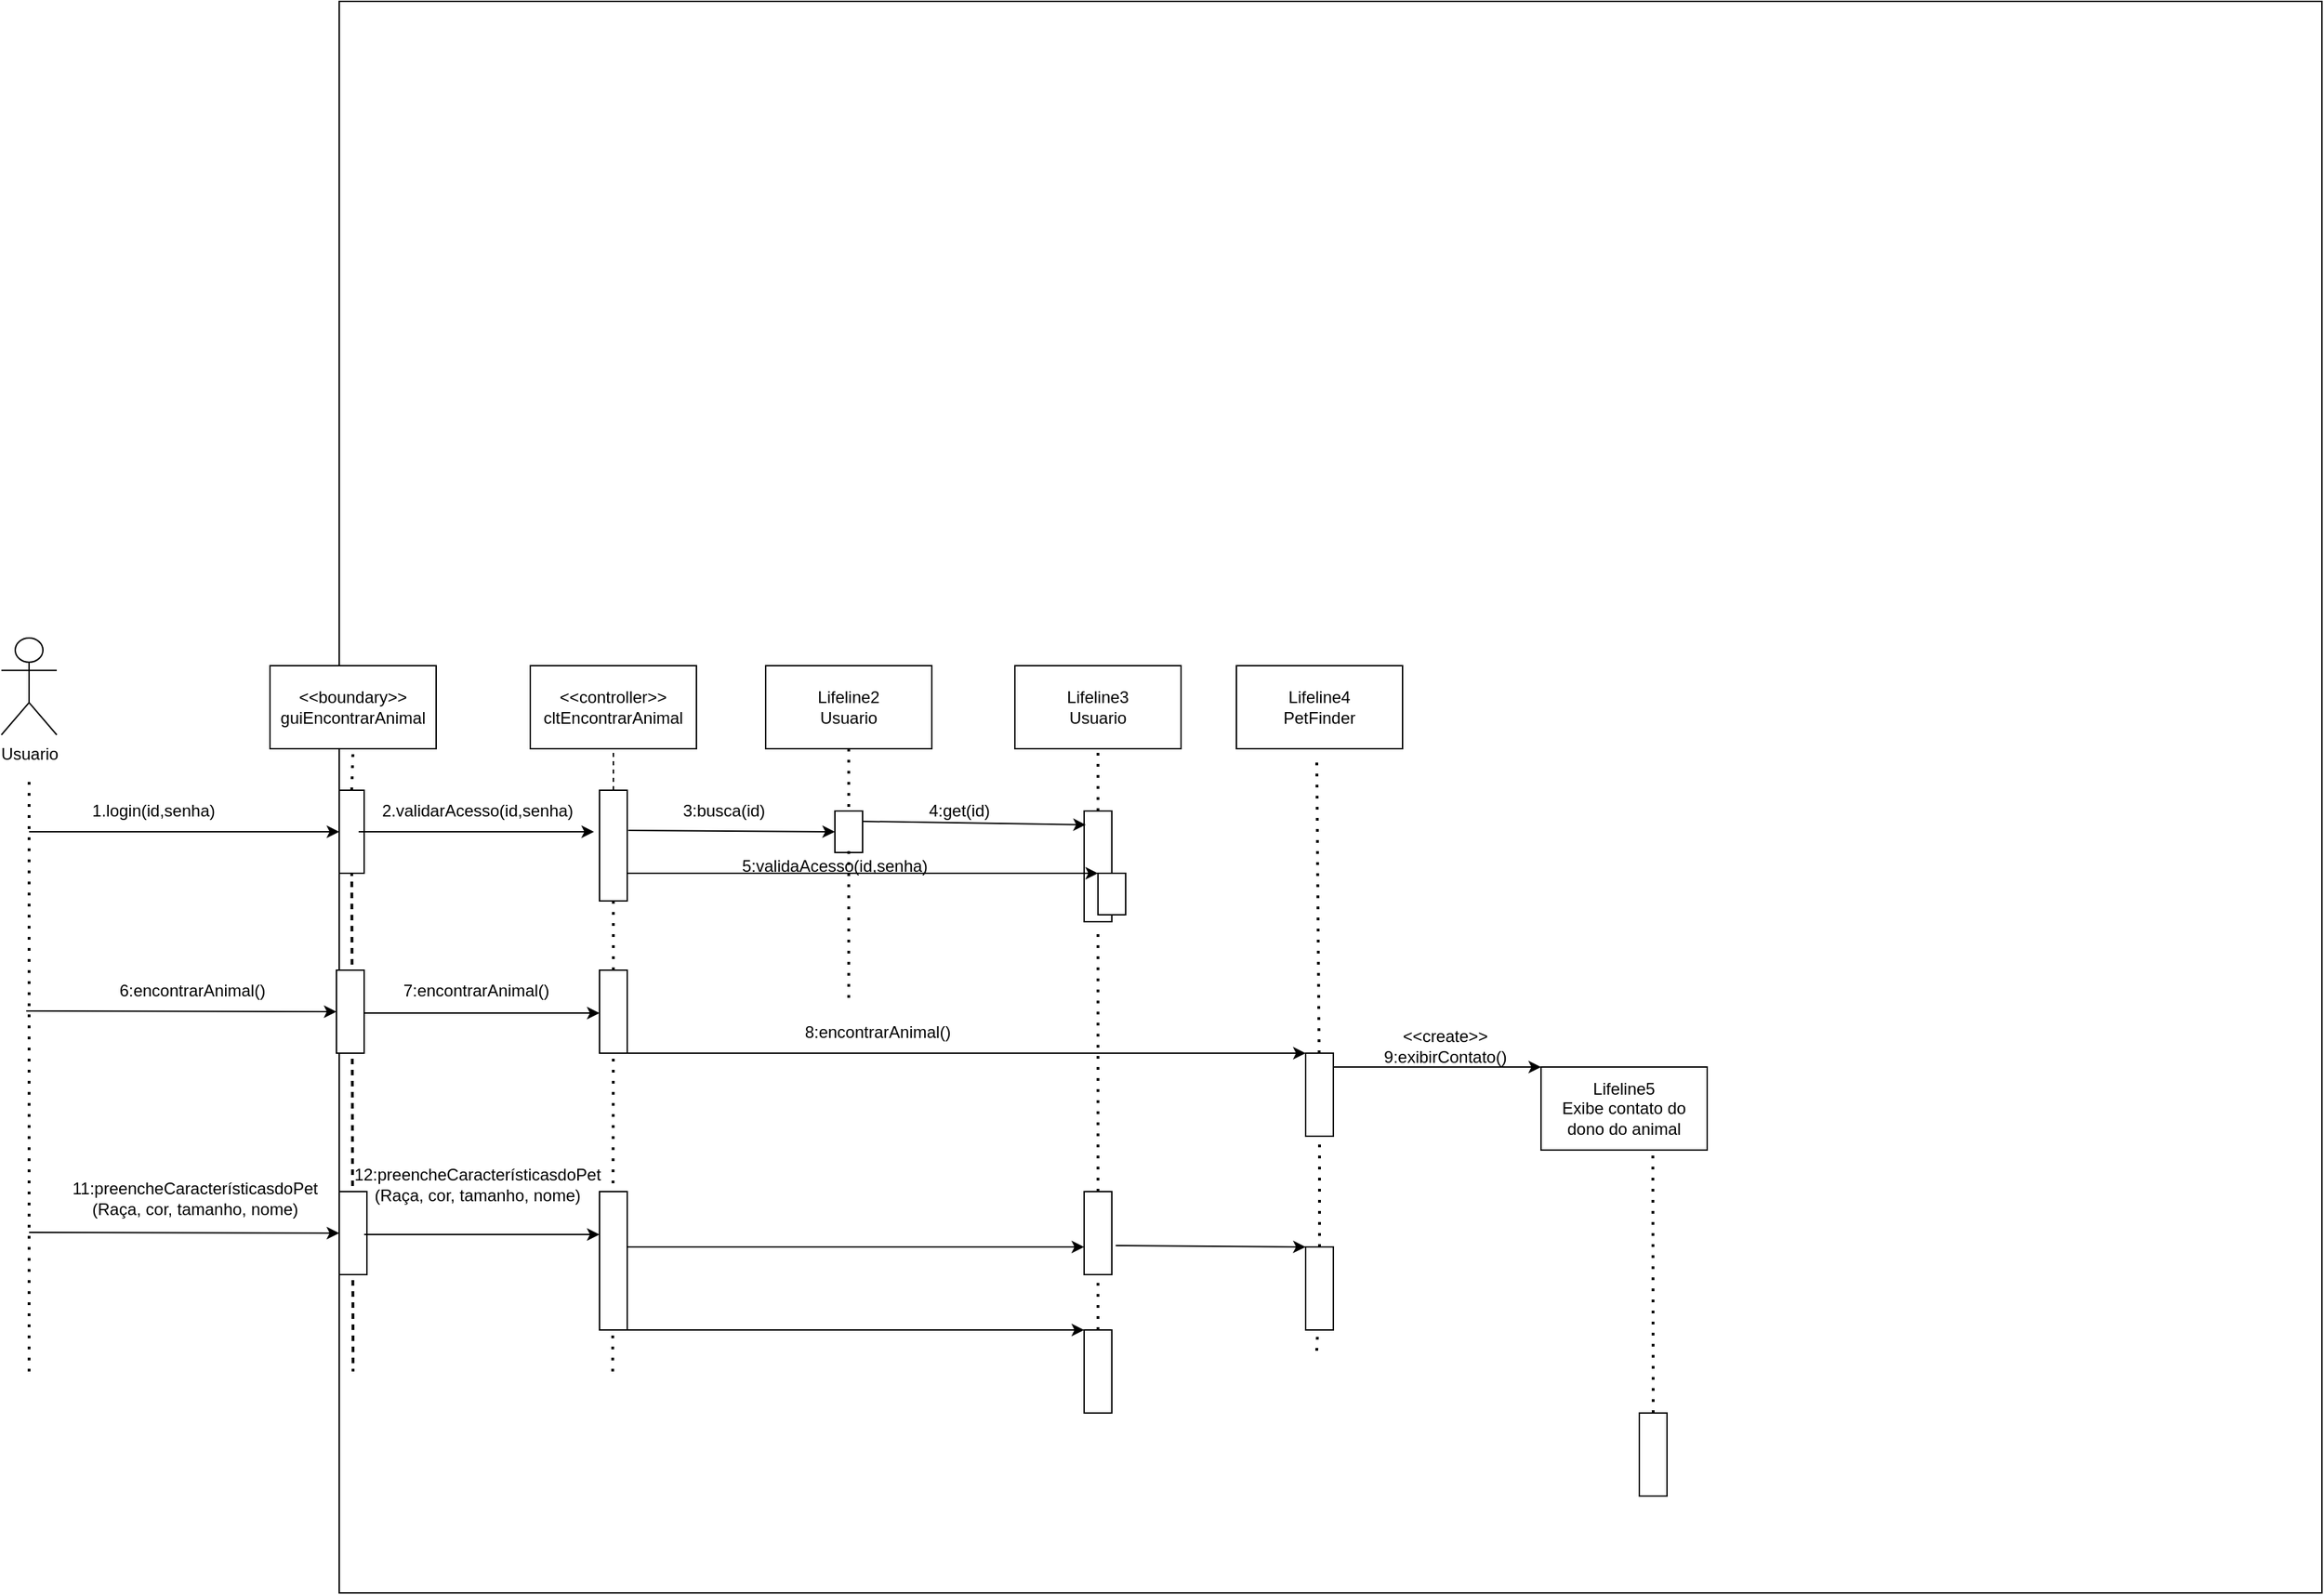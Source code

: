 <mxfile version="22.1.0" type="github">
  <diagram name="Página-1" id="JvSVwGAG51SrDOfE1N3L">
    <mxGraphModel dx="1050" dy="1766" grid="1" gridSize="10" guides="1" tooltips="1" connect="1" arrows="1" fold="1" page="1" pageScale="1" pageWidth="827" pageHeight="1169" math="0" shadow="0">
      <root>
        <mxCell id="0" />
        <mxCell id="1" parent="0" />
        <mxCell id="2Xti_XCpb2HMnOfIH6zd-1" value="" style="rounded=0;whiteSpace=wrap;html=1;" parent="1" vertex="1">
          <mxGeometry x="282" y="-380" width="1432" height="1150" as="geometry" />
        </mxCell>
        <mxCell id="2Xti_XCpb2HMnOfIH6zd-2" value="Usuario" style="shape=umlActor;verticalLabelPosition=bottom;verticalAlign=top;html=1;outlineConnect=0;" parent="1" vertex="1">
          <mxGeometry x="38" y="80" width="40" height="70" as="geometry" />
        </mxCell>
        <mxCell id="2Xti_XCpb2HMnOfIH6zd-3" value="&amp;lt;&amp;lt;boundary&amp;gt;&amp;gt;&lt;br&gt;guiEncontrarAnimal" style="rounded=0;whiteSpace=wrap;html=1;" parent="1" vertex="1">
          <mxGeometry x="232" y="100" width="120" height="60" as="geometry" />
        </mxCell>
        <mxCell id="2Xti_XCpb2HMnOfIH6zd-4" value="" style="endArrow=none;dashed=1;html=1;dashPattern=1 3;strokeWidth=2;rounded=0;" parent="1" edge="1">
          <mxGeometry width="50" height="50" relative="1" as="geometry">
            <mxPoint x="58" y="610" as="sourcePoint" />
            <mxPoint x="58" y="180" as="targetPoint" />
          </mxGeometry>
        </mxCell>
        <mxCell id="2Xti_XCpb2HMnOfIH6zd-5" value="" style="endArrow=none;dashed=1;html=1;dashPattern=1 3;strokeWidth=2;rounded=0;" parent="1" source="2Xti_XCpb2HMnOfIH6zd-7" edge="1">
          <mxGeometry width="50" height="50" relative="1" as="geometry">
            <mxPoint x="292" y="430" as="sourcePoint" />
            <mxPoint x="292" y="610" as="targetPoint" />
          </mxGeometry>
        </mxCell>
        <mxCell id="2Xti_XCpb2HMnOfIH6zd-6" value="" style="endArrow=none;dashed=1;html=1;dashPattern=1 3;strokeWidth=2;rounded=0;" parent="1" target="2Xti_XCpb2HMnOfIH6zd-7" edge="1">
          <mxGeometry width="50" height="50" relative="1" as="geometry">
            <mxPoint x="292" y="610" as="sourcePoint" />
            <mxPoint x="291.5" y="160" as="targetPoint" />
          </mxGeometry>
        </mxCell>
        <mxCell id="2Xti_XCpb2HMnOfIH6zd-7" value="" style="rounded=0;whiteSpace=wrap;html=1;" parent="1" vertex="1">
          <mxGeometry x="282" y="190" width="18" height="60" as="geometry" />
        </mxCell>
        <mxCell id="2Xti_XCpb2HMnOfIH6zd-8" value="" style="rounded=0;whiteSpace=wrap;html=1;" parent="1" vertex="1">
          <mxGeometry x="282" y="480" width="20" height="60" as="geometry" />
        </mxCell>
        <mxCell id="2Xti_XCpb2HMnOfIH6zd-9" value="" style="endArrow=classic;html=1;rounded=0;entryX=0;entryY=0.5;entryDx=0;entryDy=0;" parent="1" target="2Xti_XCpb2HMnOfIH6zd-7" edge="1">
          <mxGeometry width="50" height="50" relative="1" as="geometry">
            <mxPoint x="58" y="220" as="sourcePoint" />
            <mxPoint x="318" y="210" as="targetPoint" />
          </mxGeometry>
        </mxCell>
        <mxCell id="2Xti_XCpb2HMnOfIH6zd-10" value="" style="endArrow=classic;html=1;rounded=0;entryX=0;entryY=0.5;entryDx=0;entryDy=0;" parent="1" target="2Xti_XCpb2HMnOfIH6zd-8" edge="1">
          <mxGeometry width="50" height="50" relative="1" as="geometry">
            <mxPoint x="58" y="509.5" as="sourcePoint" />
            <mxPoint x="248" y="509.5" as="targetPoint" />
          </mxGeometry>
        </mxCell>
        <mxCell id="2Xti_XCpb2HMnOfIH6zd-11" value="1.login(id,senha)" style="text;html=1;strokeColor=none;fillColor=none;align=center;verticalAlign=middle;whiteSpace=wrap;rounded=0;" parent="1" vertex="1">
          <mxGeometry x="118" y="190" width="60" height="30" as="geometry" />
        </mxCell>
        <mxCell id="2Xti_XCpb2HMnOfIH6zd-12" value="11:preencheCaracterísticasdoPet (Raça, cor, tamanho, nome)" style="text;html=1;strokeColor=none;fillColor=none;align=center;verticalAlign=middle;whiteSpace=wrap;rounded=0;" parent="1" vertex="1">
          <mxGeometry x="78" y="460" width="200" height="50" as="geometry" />
        </mxCell>
        <mxCell id="2Xti_XCpb2HMnOfIH6zd-13" value="" style="rounded=0;whiteSpace=wrap;html=1;" parent="1" vertex="1">
          <mxGeometry x="280" y="320" width="20" height="60" as="geometry" />
        </mxCell>
        <mxCell id="2Xti_XCpb2HMnOfIH6zd-14" value="" style="endArrow=classic;html=1;rounded=0;entryX=0;entryY=0.5;entryDx=0;entryDy=0;" parent="1" target="2Xti_XCpb2HMnOfIH6zd-13" edge="1">
          <mxGeometry width="50" height="50" relative="1" as="geometry">
            <mxPoint x="56" y="349.5" as="sourcePoint" />
            <mxPoint x="246" y="349.5" as="targetPoint" />
          </mxGeometry>
        </mxCell>
        <mxCell id="2Xti_XCpb2HMnOfIH6zd-15" value="6:encontrarAnimal()" style="text;html=1;strokeColor=none;fillColor=none;align=center;verticalAlign=middle;whiteSpace=wrap;rounded=0;" parent="1" vertex="1">
          <mxGeometry x="76" y="310" width="200" height="50" as="geometry" />
        </mxCell>
        <mxCell id="Gy5CLrSUl3EaHFtoTER6-2" value="&amp;lt;&amp;lt;controller&amp;gt;&amp;gt;&lt;br&gt;cltEncontrarAnimal" style="rounded=0;whiteSpace=wrap;html=1;" parent="1" vertex="1">
          <mxGeometry x="420" y="100" width="120" height="60" as="geometry" />
        </mxCell>
        <mxCell id="Gy5CLrSUl3EaHFtoTER6-3" value="Lifeline2&lt;br&gt;Usuario" style="rounded=0;whiteSpace=wrap;html=1;" parent="1" vertex="1">
          <mxGeometry x="590" y="100" width="120" height="60" as="geometry" />
        </mxCell>
        <mxCell id="Gy5CLrSUl3EaHFtoTER6-4" value="Lifeline3&lt;br style=&quot;border-color: var(--border-color);&quot;&gt;Usuario" style="rounded=0;whiteSpace=wrap;html=1;" parent="1" vertex="1">
          <mxGeometry x="770" y="100" width="120" height="60" as="geometry" />
        </mxCell>
        <mxCell id="Gy5CLrSUl3EaHFtoTER6-5" value="Lifeline4&lt;br style=&quot;border-color: var(--border-color);&quot;&gt;PetFinder" style="rounded=0;whiteSpace=wrap;html=1;" parent="1" vertex="1">
          <mxGeometry x="930" y="100" width="120" height="60" as="geometry" />
        </mxCell>
        <mxCell id="Gy5CLrSUl3EaHFtoTER6-9" value="" style="rounded=0;whiteSpace=wrap;html=1;" parent="1" vertex="1">
          <mxGeometry x="470" y="190" width="20" height="80" as="geometry" />
        </mxCell>
        <mxCell id="Gy5CLrSUl3EaHFtoTER6-11" value="" style="endArrow=none;dashed=1;html=1;dashPattern=1 3;strokeWidth=2;rounded=0;" parent="1" source="Gy5CLrSUl3EaHFtoTER6-12" edge="1">
          <mxGeometry width="50" height="50" relative="1" as="geometry">
            <mxPoint x="479.5" y="610" as="sourcePoint" />
            <mxPoint x="480" y="270" as="targetPoint" />
          </mxGeometry>
        </mxCell>
        <mxCell id="Gy5CLrSUl3EaHFtoTER6-13" value="" style="endArrow=none;dashed=1;html=1;dashPattern=1 3;strokeWidth=2;rounded=0;" parent="1" target="Gy5CLrSUl3EaHFtoTER6-12" edge="1">
          <mxGeometry width="50" height="50" relative="1" as="geometry">
            <mxPoint x="479.5" y="610" as="sourcePoint" />
            <mxPoint x="479.5" y="250" as="targetPoint" />
          </mxGeometry>
        </mxCell>
        <mxCell id="Gy5CLrSUl3EaHFtoTER6-12" value="" style="rounded=0;whiteSpace=wrap;html=1;" parent="1" vertex="1">
          <mxGeometry x="470" y="320" width="20" height="60" as="geometry" />
        </mxCell>
        <mxCell id="Gy5CLrSUl3EaHFtoTER6-14" value="" style="rounded=0;whiteSpace=wrap;html=1;" parent="1" vertex="1">
          <mxGeometry x="470" y="480" width="20" height="100" as="geometry" />
        </mxCell>
        <mxCell id="Gy5CLrSUl3EaHFtoTER6-19" value="2.validarAcesso(id,senha)" style="text;html=1;strokeColor=none;fillColor=none;align=center;verticalAlign=middle;whiteSpace=wrap;rounded=0;" parent="1" vertex="1">
          <mxGeometry x="352" y="190" width="60" height="30" as="geometry" />
        </mxCell>
        <mxCell id="Gy5CLrSUl3EaHFtoTER6-23" value="" style="endArrow=none;dashed=1;html=1;dashPattern=1 3;strokeWidth=2;rounded=0;exitX=0.5;exitY=0;exitDx=0;exitDy=0;entryX=0.5;entryY=1;entryDx=0;entryDy=0;" parent="1" source="2Xti_XCpb2HMnOfIH6zd-7" target="2Xti_XCpb2HMnOfIH6zd-3" edge="1">
          <mxGeometry width="50" height="50" relative="1" as="geometry">
            <mxPoint x="278" y="190" as="sourcePoint" />
            <mxPoint x="328" y="140" as="targetPoint" />
          </mxGeometry>
        </mxCell>
        <mxCell id="25AuXAypZA-sU3NPFs_8-1" style="edgeStyle=orthogonalEdgeStyle;rounded=0;orthogonalLoop=1;jettySize=auto;html=1;entryX=0;entryY=0.5;entryDx=0;entryDy=0;" edge="1" parent="1">
          <mxGeometry relative="1" as="geometry">
            <mxPoint x="300" y="351" as="sourcePoint" />
            <mxPoint x="470" y="351" as="targetPoint" />
            <Array as="points">
              <mxPoint x="420" y="351" />
              <mxPoint x="420" y="351" />
            </Array>
          </mxGeometry>
        </mxCell>
        <mxCell id="25AuXAypZA-sU3NPFs_8-2" value="7:encontrarAnimal()" style="text;html=1;strokeColor=none;fillColor=none;align=center;verticalAlign=middle;whiteSpace=wrap;rounded=0;" vertex="1" parent="1">
          <mxGeometry x="350" y="320" width="62" height="30" as="geometry" />
        </mxCell>
        <mxCell id="25AuXAypZA-sU3NPFs_8-4" style="edgeStyle=orthogonalEdgeStyle;rounded=0;orthogonalLoop=1;jettySize=auto;html=1;entryX=0;entryY=0.5;entryDx=0;entryDy=0;" edge="1" parent="1">
          <mxGeometry relative="1" as="geometry">
            <mxPoint x="300" y="511" as="sourcePoint" />
            <mxPoint x="470" y="511" as="targetPoint" />
            <Array as="points">
              <mxPoint x="420" y="511" />
              <mxPoint x="420" y="511" />
            </Array>
          </mxGeometry>
        </mxCell>
        <mxCell id="25AuXAypZA-sU3NPFs_8-5" value="12:preencheCaracterísticasdoPet (Raça, cor, tamanho, nome)" style="text;html=1;strokeColor=none;fillColor=none;align=center;verticalAlign=middle;whiteSpace=wrap;rounded=0;" vertex="1" parent="1">
          <mxGeometry x="282" y="450" width="200" height="50" as="geometry" />
        </mxCell>
        <mxCell id="25AuXAypZA-sU3NPFs_8-10" value="" style="endArrow=none;dashed=1;html=1;rounded=0;exitX=0.5;exitY=0;exitDx=0;exitDy=0;entryX=0.5;entryY=1;entryDx=0;entryDy=0;" edge="1" parent="1" source="Gy5CLrSUl3EaHFtoTER6-9" target="Gy5CLrSUl3EaHFtoTER6-2">
          <mxGeometry width="50" height="50" relative="1" as="geometry">
            <mxPoint x="510" y="340" as="sourcePoint" />
            <mxPoint x="560" y="290" as="targetPoint" />
            <Array as="points">
              <mxPoint x="480" y="160" />
            </Array>
          </mxGeometry>
        </mxCell>
        <mxCell id="25AuXAypZA-sU3NPFs_8-13" value="" style="endArrow=none;dashed=1;html=1;dashPattern=1 3;strokeWidth=2;rounded=0;entryX=0.5;entryY=1;entryDx=0;entryDy=0;" edge="1" parent="1" target="Gy5CLrSUl3EaHFtoTER6-3">
          <mxGeometry width="50" height="50" relative="1" as="geometry">
            <mxPoint x="650" y="210" as="sourcePoint" />
            <mxPoint x="660" y="160" as="targetPoint" />
            <Array as="points">
              <mxPoint x="650" y="190" />
            </Array>
          </mxGeometry>
        </mxCell>
        <mxCell id="25AuXAypZA-sU3NPFs_8-14" value="" style="rounded=0;whiteSpace=wrap;html=1;" vertex="1" parent="1">
          <mxGeometry x="640" y="205" width="20" height="30" as="geometry" />
        </mxCell>
        <mxCell id="25AuXAypZA-sU3NPFs_8-19" style="edgeStyle=orthogonalEdgeStyle;rounded=0;orthogonalLoop=1;jettySize=auto;html=1;entryX=0;entryY=0.5;entryDx=0;entryDy=0;" edge="1" parent="1">
          <mxGeometry relative="1" as="geometry">
            <mxPoint x="296" y="220" as="sourcePoint" />
            <mxPoint x="466" y="220" as="targetPoint" />
            <Array as="points">
              <mxPoint x="416" y="220" />
              <mxPoint x="416" y="220" />
            </Array>
          </mxGeometry>
        </mxCell>
        <mxCell id="25AuXAypZA-sU3NPFs_8-21" value="" style="endArrow=classic;html=1;rounded=0;exitX=1.04;exitY=0.363;exitDx=0;exitDy=0;entryX=0;entryY=0.5;entryDx=0;entryDy=0;exitPerimeter=0;" edge="1" parent="1" source="Gy5CLrSUl3EaHFtoTER6-9" target="25AuXAypZA-sU3NPFs_8-14">
          <mxGeometry width="50" height="50" relative="1" as="geometry">
            <mxPoint x="530" y="245" as="sourcePoint" />
            <mxPoint x="580" y="195" as="targetPoint" />
          </mxGeometry>
        </mxCell>
        <mxCell id="25AuXAypZA-sU3NPFs_8-22" value="3:busca(id)" style="text;html=1;strokeColor=none;fillColor=none;align=center;verticalAlign=middle;whiteSpace=wrap;rounded=0;" vertex="1" parent="1">
          <mxGeometry x="530" y="190" width="60" height="30" as="geometry" />
        </mxCell>
        <mxCell id="25AuXAypZA-sU3NPFs_8-52" style="edgeStyle=orthogonalEdgeStyle;rounded=0;orthogonalLoop=1;jettySize=auto;html=1;exitX=0.5;exitY=0;exitDx=0;exitDy=0;" edge="1" parent="1" source="25AuXAypZA-sU3NPFs_8-23">
          <mxGeometry relative="1" as="geometry">
            <mxPoint x="830" y="205" as="targetPoint" />
          </mxGeometry>
        </mxCell>
        <mxCell id="25AuXAypZA-sU3NPFs_8-23" value="" style="rounded=0;whiteSpace=wrap;html=1;" vertex="1" parent="1">
          <mxGeometry x="820" y="205" width="20" height="80" as="geometry" />
        </mxCell>
        <mxCell id="25AuXAypZA-sU3NPFs_8-24" value="" style="endArrow=classic;html=1;rounded=0;exitX=1;exitY=0.25;exitDx=0;exitDy=0;entryX=0.06;entryY=0.125;entryDx=0;entryDy=0;entryPerimeter=0;" edge="1" parent="1" source="25AuXAypZA-sU3NPFs_8-14" target="25AuXAypZA-sU3NPFs_8-23">
          <mxGeometry width="50" height="50" relative="1" as="geometry">
            <mxPoint x="720" y="250" as="sourcePoint" />
            <mxPoint x="770" y="200" as="targetPoint" />
          </mxGeometry>
        </mxCell>
        <mxCell id="25AuXAypZA-sU3NPFs_8-26" value="4:get(id)" style="text;html=1;strokeColor=none;fillColor=none;align=center;verticalAlign=middle;whiteSpace=wrap;rounded=0;" vertex="1" parent="1">
          <mxGeometry x="700" y="190" width="60" height="30" as="geometry" />
        </mxCell>
        <mxCell id="25AuXAypZA-sU3NPFs_8-27" value="" style="rounded=0;whiteSpace=wrap;html=1;" vertex="1" parent="1">
          <mxGeometry x="830" y="250" width="20" height="30" as="geometry" />
        </mxCell>
        <mxCell id="25AuXAypZA-sU3NPFs_8-29" value="" style="endArrow=classic;html=1;rounded=0;entryX=0;entryY=0;entryDx=0;entryDy=0;exitX=1;exitY=0.75;exitDx=0;exitDy=0;" edge="1" parent="1" source="Gy5CLrSUl3EaHFtoTER6-9" target="25AuXAypZA-sU3NPFs_8-27">
          <mxGeometry width="50" height="50" relative="1" as="geometry">
            <mxPoint x="570" y="295" as="sourcePoint" />
            <mxPoint x="620" y="245" as="targetPoint" />
          </mxGeometry>
        </mxCell>
        <mxCell id="25AuXAypZA-sU3NPFs_8-30" value="5:validaAcesso(id,senha)" style="text;html=1;strokeColor=none;fillColor=none;align=center;verticalAlign=middle;whiteSpace=wrap;rounded=0;" vertex="1" parent="1">
          <mxGeometry x="610" y="230" width="60" height="30" as="geometry" />
        </mxCell>
        <mxCell id="25AuXAypZA-sU3NPFs_8-31" value="" style="endArrow=none;dashed=1;html=1;dashPattern=1 3;strokeWidth=2;rounded=0;" edge="1" parent="1">
          <mxGeometry width="50" height="50" relative="1" as="geometry">
            <mxPoint x="650" y="340" as="sourcePoint" />
            <mxPoint x="650" y="230" as="targetPoint" />
          </mxGeometry>
        </mxCell>
        <mxCell id="25AuXAypZA-sU3NPFs_8-34" value="" style="endArrow=none;dashed=1;html=1;dashPattern=1 3;strokeWidth=2;rounded=0;" edge="1" parent="1" source="25AuXAypZA-sU3NPFs_8-35">
          <mxGeometry width="50" height="50" relative="1" as="geometry">
            <mxPoint x="988" y="595" as="sourcePoint" />
            <mxPoint x="988" y="165" as="targetPoint" />
          </mxGeometry>
        </mxCell>
        <mxCell id="25AuXAypZA-sU3NPFs_8-36" value="" style="endArrow=none;dashed=1;html=1;dashPattern=1 3;strokeWidth=2;rounded=0;" edge="1" parent="1" source="25AuXAypZA-sU3NPFs_8-44" target="25AuXAypZA-sU3NPFs_8-35">
          <mxGeometry width="50" height="50" relative="1" as="geometry">
            <mxPoint x="988" y="595" as="sourcePoint" />
            <mxPoint x="988" y="165" as="targetPoint" />
          </mxGeometry>
        </mxCell>
        <mxCell id="25AuXAypZA-sU3NPFs_8-35" value="" style="rounded=0;whiteSpace=wrap;html=1;" vertex="1" parent="1">
          <mxGeometry x="980" y="380" width="20" height="60" as="geometry" />
        </mxCell>
        <mxCell id="25AuXAypZA-sU3NPFs_8-38" value="" style="endArrow=classic;html=1;rounded=0;exitX=1;exitY=1;exitDx=0;exitDy=0;entryX=0;entryY=0;entryDx=0;entryDy=0;" edge="1" parent="1" source="Gy5CLrSUl3EaHFtoTER6-12" target="25AuXAypZA-sU3NPFs_8-35">
          <mxGeometry width="50" height="50" relative="1" as="geometry">
            <mxPoint x="588" y="420" as="sourcePoint" />
            <mxPoint x="638" y="370" as="targetPoint" />
          </mxGeometry>
        </mxCell>
        <mxCell id="25AuXAypZA-sU3NPFs_8-40" value="8:encontrarAnimal()" style="text;html=1;strokeColor=none;fillColor=none;align=center;verticalAlign=middle;whiteSpace=wrap;rounded=0;" vertex="1" parent="1">
          <mxGeometry x="640" y="350" width="62" height="30" as="geometry" />
        </mxCell>
        <mxCell id="25AuXAypZA-sU3NPFs_8-41" value="Lifeline5&lt;br style=&quot;border-color: var(--border-color);&quot;&gt;Exibe contato do dono do animal" style="rounded=0;whiteSpace=wrap;html=1;" vertex="1" parent="1">
          <mxGeometry x="1150" y="390" width="120" height="60" as="geometry" />
        </mxCell>
        <mxCell id="25AuXAypZA-sU3NPFs_8-42" value="" style="endArrow=classic;html=1;rounded=0;entryX=0;entryY=0;entryDx=0;entryDy=0;" edge="1" parent="1" target="25AuXAypZA-sU3NPFs_8-41">
          <mxGeometry width="50" height="50" relative="1" as="geometry">
            <mxPoint x="1000" y="390" as="sourcePoint" />
            <mxPoint x="1102" y="365" as="targetPoint" />
          </mxGeometry>
        </mxCell>
        <mxCell id="25AuXAypZA-sU3NPFs_8-43" value="&amp;lt;&amp;lt;create&amp;gt;&amp;gt;&lt;br&gt;9:exibirContato()" style="text;html=1;strokeColor=none;fillColor=none;align=center;verticalAlign=middle;whiteSpace=wrap;rounded=0;" vertex="1" parent="1">
          <mxGeometry x="1050" y="360" width="62" height="30" as="geometry" />
        </mxCell>
        <mxCell id="25AuXAypZA-sU3NPFs_8-45" value="" style="endArrow=none;dashed=1;html=1;dashPattern=1 3;strokeWidth=2;rounded=0;" edge="1" parent="1" target="25AuXAypZA-sU3NPFs_8-44">
          <mxGeometry width="50" height="50" relative="1" as="geometry">
            <mxPoint x="988" y="595" as="sourcePoint" />
            <mxPoint x="990" y="440" as="targetPoint" />
          </mxGeometry>
        </mxCell>
        <mxCell id="25AuXAypZA-sU3NPFs_8-44" value="" style="rounded=0;whiteSpace=wrap;html=1;" vertex="1" parent="1">
          <mxGeometry x="980" y="520" width="20" height="60" as="geometry" />
        </mxCell>
        <mxCell id="25AuXAypZA-sU3NPFs_8-46" value="" style="rounded=0;whiteSpace=wrap;html=1;" vertex="1" parent="1">
          <mxGeometry x="820" y="580" width="20" height="60" as="geometry" />
        </mxCell>
        <mxCell id="25AuXAypZA-sU3NPFs_8-51" value="" style="endArrow=none;dashed=1;html=1;dashPattern=1 3;strokeWidth=2;rounded=0;exitX=0.5;exitY=0;exitDx=0;exitDy=0;" edge="1" parent="1" source="25AuXAypZA-sU3NPFs_8-23">
          <mxGeometry width="50" height="50" relative="1" as="geometry">
            <mxPoint x="780" y="210" as="sourcePoint" />
            <mxPoint x="830" y="160" as="targetPoint" />
          </mxGeometry>
        </mxCell>
        <mxCell id="25AuXAypZA-sU3NPFs_8-53" value="" style="endArrow=none;dashed=1;html=1;dashPattern=1 3;strokeWidth=2;rounded=0;exitX=0.5;exitY=0;exitDx=0;exitDy=0;" edge="1" parent="1" source="25AuXAypZA-sU3NPFs_8-55">
          <mxGeometry width="50" height="50" relative="1" as="geometry">
            <mxPoint x="800" y="490" as="sourcePoint" />
            <mxPoint x="830" y="290" as="targetPoint" />
            <Array as="points" />
          </mxGeometry>
        </mxCell>
        <mxCell id="25AuXAypZA-sU3NPFs_8-54" value="" style="endArrow=classic;html=1;rounded=0;exitX=1;exitY=1;exitDx=0;exitDy=0;entryX=0;entryY=0;entryDx=0;entryDy=0;" edge="1" parent="1" source="Gy5CLrSUl3EaHFtoTER6-14" target="25AuXAypZA-sU3NPFs_8-46">
          <mxGeometry width="50" height="50" relative="1" as="geometry">
            <mxPoint x="540" y="510" as="sourcePoint" />
            <mxPoint x="590" y="460" as="targetPoint" />
          </mxGeometry>
        </mxCell>
        <mxCell id="25AuXAypZA-sU3NPFs_8-56" value="" style="endArrow=none;dashed=1;html=1;dashPattern=1 3;strokeWidth=2;rounded=0;exitX=0.5;exitY=0;exitDx=0;exitDy=0;" edge="1" parent="1" source="25AuXAypZA-sU3NPFs_8-46" target="25AuXAypZA-sU3NPFs_8-55">
          <mxGeometry width="50" height="50" relative="1" as="geometry">
            <mxPoint x="830" y="570" as="sourcePoint" />
            <mxPoint x="830" y="290" as="targetPoint" />
            <Array as="points" />
          </mxGeometry>
        </mxCell>
        <mxCell id="25AuXAypZA-sU3NPFs_8-55" value="" style="rounded=0;whiteSpace=wrap;html=1;" vertex="1" parent="1">
          <mxGeometry x="820" y="480" width="20" height="60" as="geometry" />
        </mxCell>
        <mxCell id="25AuXAypZA-sU3NPFs_8-58" value="" style="endArrow=classic;html=1;rounded=0;exitX=1;exitY=1;exitDx=0;exitDy=0;entryX=0;entryY=0;entryDx=0;entryDy=0;" edge="1" parent="1">
          <mxGeometry width="50" height="50" relative="1" as="geometry">
            <mxPoint x="490" y="520" as="sourcePoint" />
            <mxPoint x="820" y="520" as="targetPoint" />
          </mxGeometry>
        </mxCell>
        <mxCell id="25AuXAypZA-sU3NPFs_8-59" value="" style="endArrow=classic;html=1;rounded=0;exitX=1.14;exitY=0.65;exitDx=0;exitDy=0;exitPerimeter=0;entryX=0;entryY=0;entryDx=0;entryDy=0;" edge="1" parent="1" source="25AuXAypZA-sU3NPFs_8-55" target="25AuXAypZA-sU3NPFs_8-44">
          <mxGeometry width="50" height="50" relative="1" as="geometry">
            <mxPoint x="860" y="540" as="sourcePoint" />
            <mxPoint x="910" y="490" as="targetPoint" />
            <Array as="points" />
          </mxGeometry>
        </mxCell>
        <mxCell id="25AuXAypZA-sU3NPFs_8-60" value="" style="rounded=0;whiteSpace=wrap;html=1;" vertex="1" parent="1">
          <mxGeometry x="1221" y="640" width="20" height="60" as="geometry" />
        </mxCell>
        <mxCell id="25AuXAypZA-sU3NPFs_8-61" value="" style="endArrow=none;dashed=1;html=1;dashPattern=1 3;strokeWidth=2;rounded=0;entryX=0.673;entryY=1.043;entryDx=0;entryDy=0;exitX=0.5;exitY=0;exitDx=0;exitDy=0;entryPerimeter=0;" edge="1" parent="1" source="25AuXAypZA-sU3NPFs_8-60" target="25AuXAypZA-sU3NPFs_8-41">
          <mxGeometry width="50" height="50" relative="1" as="geometry">
            <mxPoint x="1206" y="550" as="sourcePoint" />
            <mxPoint x="1256" y="500" as="targetPoint" />
          </mxGeometry>
        </mxCell>
      </root>
    </mxGraphModel>
  </diagram>
</mxfile>
